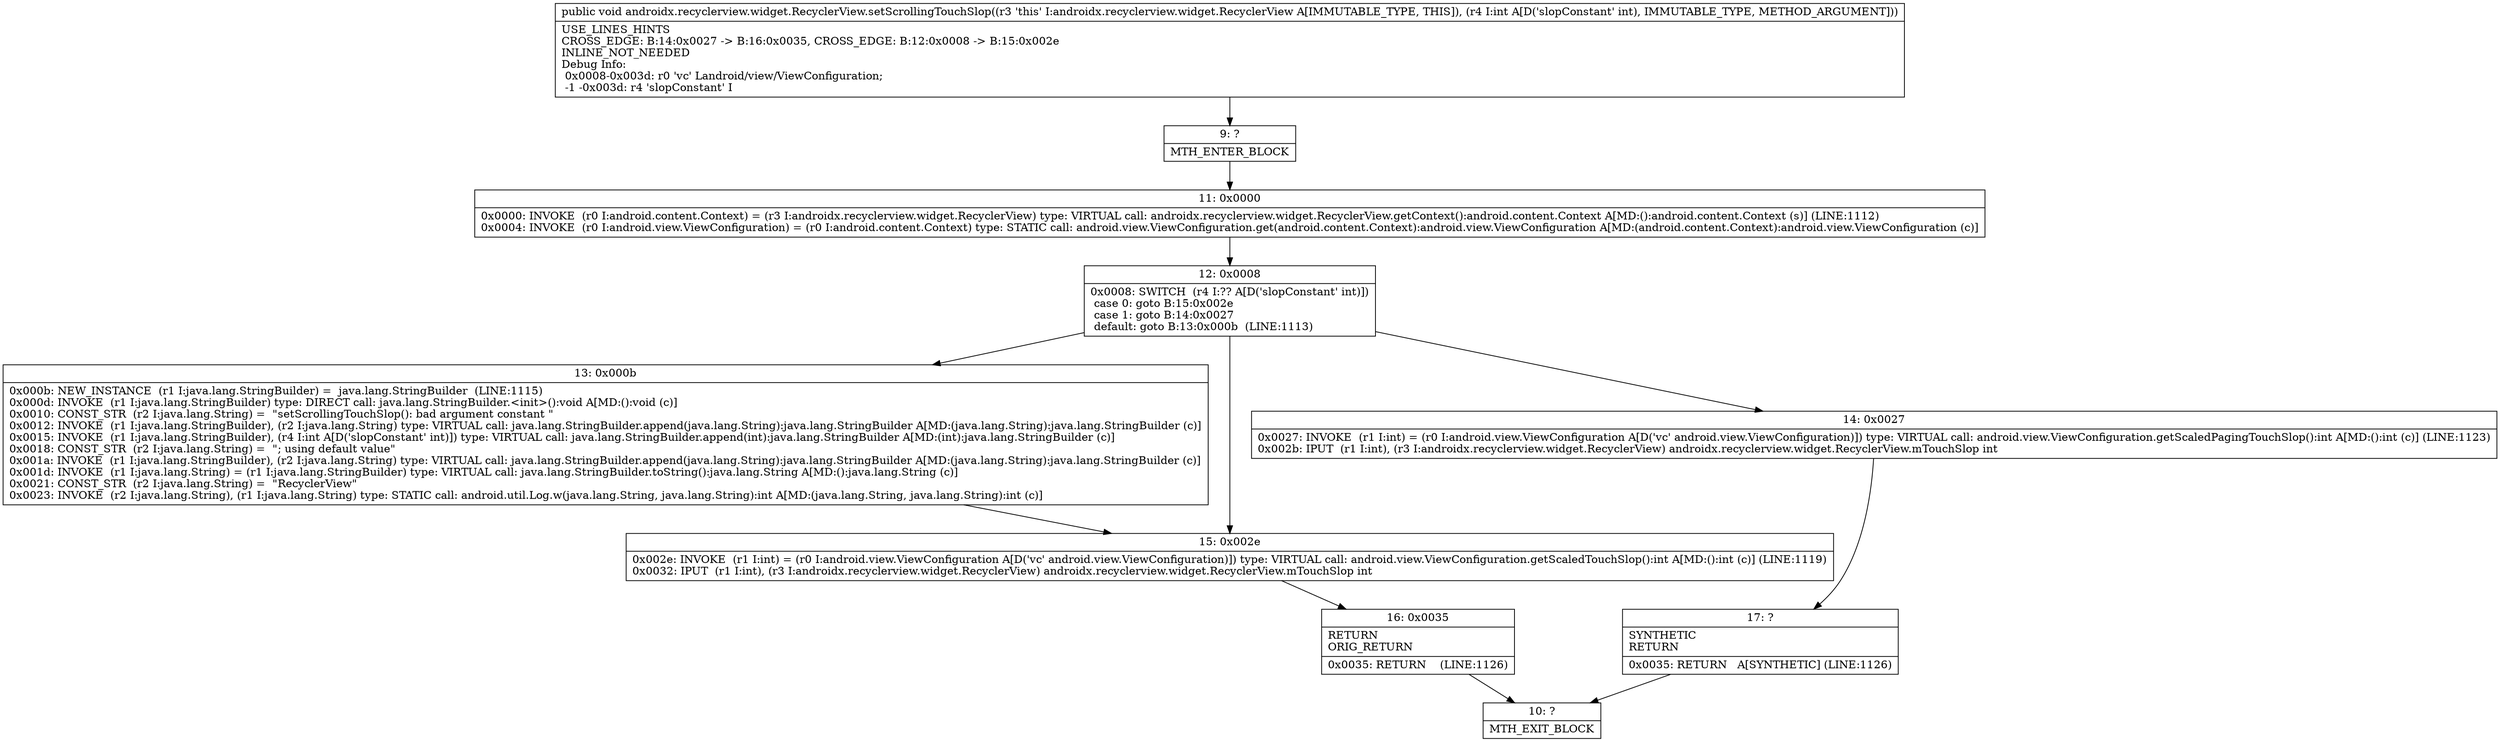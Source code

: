 digraph "CFG forandroidx.recyclerview.widget.RecyclerView.setScrollingTouchSlop(I)V" {
Node_9 [shape=record,label="{9\:\ ?|MTH_ENTER_BLOCK\l}"];
Node_11 [shape=record,label="{11\:\ 0x0000|0x0000: INVOKE  (r0 I:android.content.Context) = (r3 I:androidx.recyclerview.widget.RecyclerView) type: VIRTUAL call: androidx.recyclerview.widget.RecyclerView.getContext():android.content.Context A[MD:():android.content.Context (s)] (LINE:1112)\l0x0004: INVOKE  (r0 I:android.view.ViewConfiguration) = (r0 I:android.content.Context) type: STATIC call: android.view.ViewConfiguration.get(android.content.Context):android.view.ViewConfiguration A[MD:(android.content.Context):android.view.ViewConfiguration (c)]\l}"];
Node_12 [shape=record,label="{12\:\ 0x0008|0x0008: SWITCH  (r4 I:?? A[D('slopConstant' int)])\l case 0: goto B:15:0x002e\l case 1: goto B:14:0x0027\l default: goto B:13:0x000b  (LINE:1113)\l}"];
Node_13 [shape=record,label="{13\:\ 0x000b|0x000b: NEW_INSTANCE  (r1 I:java.lang.StringBuilder) =  java.lang.StringBuilder  (LINE:1115)\l0x000d: INVOKE  (r1 I:java.lang.StringBuilder) type: DIRECT call: java.lang.StringBuilder.\<init\>():void A[MD:():void (c)]\l0x0010: CONST_STR  (r2 I:java.lang.String) =  \"setScrollingTouchSlop(): bad argument constant \" \l0x0012: INVOKE  (r1 I:java.lang.StringBuilder), (r2 I:java.lang.String) type: VIRTUAL call: java.lang.StringBuilder.append(java.lang.String):java.lang.StringBuilder A[MD:(java.lang.String):java.lang.StringBuilder (c)]\l0x0015: INVOKE  (r1 I:java.lang.StringBuilder), (r4 I:int A[D('slopConstant' int)]) type: VIRTUAL call: java.lang.StringBuilder.append(int):java.lang.StringBuilder A[MD:(int):java.lang.StringBuilder (c)]\l0x0018: CONST_STR  (r2 I:java.lang.String) =  \"; using default value\" \l0x001a: INVOKE  (r1 I:java.lang.StringBuilder), (r2 I:java.lang.String) type: VIRTUAL call: java.lang.StringBuilder.append(java.lang.String):java.lang.StringBuilder A[MD:(java.lang.String):java.lang.StringBuilder (c)]\l0x001d: INVOKE  (r1 I:java.lang.String) = (r1 I:java.lang.StringBuilder) type: VIRTUAL call: java.lang.StringBuilder.toString():java.lang.String A[MD:():java.lang.String (c)]\l0x0021: CONST_STR  (r2 I:java.lang.String) =  \"RecyclerView\" \l0x0023: INVOKE  (r2 I:java.lang.String), (r1 I:java.lang.String) type: STATIC call: android.util.Log.w(java.lang.String, java.lang.String):int A[MD:(java.lang.String, java.lang.String):int (c)]\l}"];
Node_14 [shape=record,label="{14\:\ 0x0027|0x0027: INVOKE  (r1 I:int) = (r0 I:android.view.ViewConfiguration A[D('vc' android.view.ViewConfiguration)]) type: VIRTUAL call: android.view.ViewConfiguration.getScaledPagingTouchSlop():int A[MD:():int (c)] (LINE:1123)\l0x002b: IPUT  (r1 I:int), (r3 I:androidx.recyclerview.widget.RecyclerView) androidx.recyclerview.widget.RecyclerView.mTouchSlop int \l}"];
Node_17 [shape=record,label="{17\:\ ?|SYNTHETIC\lRETURN\l|0x0035: RETURN   A[SYNTHETIC] (LINE:1126)\l}"];
Node_10 [shape=record,label="{10\:\ ?|MTH_EXIT_BLOCK\l}"];
Node_15 [shape=record,label="{15\:\ 0x002e|0x002e: INVOKE  (r1 I:int) = (r0 I:android.view.ViewConfiguration A[D('vc' android.view.ViewConfiguration)]) type: VIRTUAL call: android.view.ViewConfiguration.getScaledTouchSlop():int A[MD:():int (c)] (LINE:1119)\l0x0032: IPUT  (r1 I:int), (r3 I:androidx.recyclerview.widget.RecyclerView) androidx.recyclerview.widget.RecyclerView.mTouchSlop int \l}"];
Node_16 [shape=record,label="{16\:\ 0x0035|RETURN\lORIG_RETURN\l|0x0035: RETURN    (LINE:1126)\l}"];
MethodNode[shape=record,label="{public void androidx.recyclerview.widget.RecyclerView.setScrollingTouchSlop((r3 'this' I:androidx.recyclerview.widget.RecyclerView A[IMMUTABLE_TYPE, THIS]), (r4 I:int A[D('slopConstant' int), IMMUTABLE_TYPE, METHOD_ARGUMENT]))  | USE_LINES_HINTS\lCROSS_EDGE: B:14:0x0027 \-\> B:16:0x0035, CROSS_EDGE: B:12:0x0008 \-\> B:15:0x002e\lINLINE_NOT_NEEDED\lDebug Info:\l  0x0008\-0x003d: r0 'vc' Landroid\/view\/ViewConfiguration;\l  \-1 \-0x003d: r4 'slopConstant' I\l}"];
MethodNode -> Node_9;Node_9 -> Node_11;
Node_11 -> Node_12;
Node_12 -> Node_13;
Node_12 -> Node_14;
Node_12 -> Node_15;
Node_13 -> Node_15;
Node_14 -> Node_17;
Node_17 -> Node_10;
Node_15 -> Node_16;
Node_16 -> Node_10;
}

